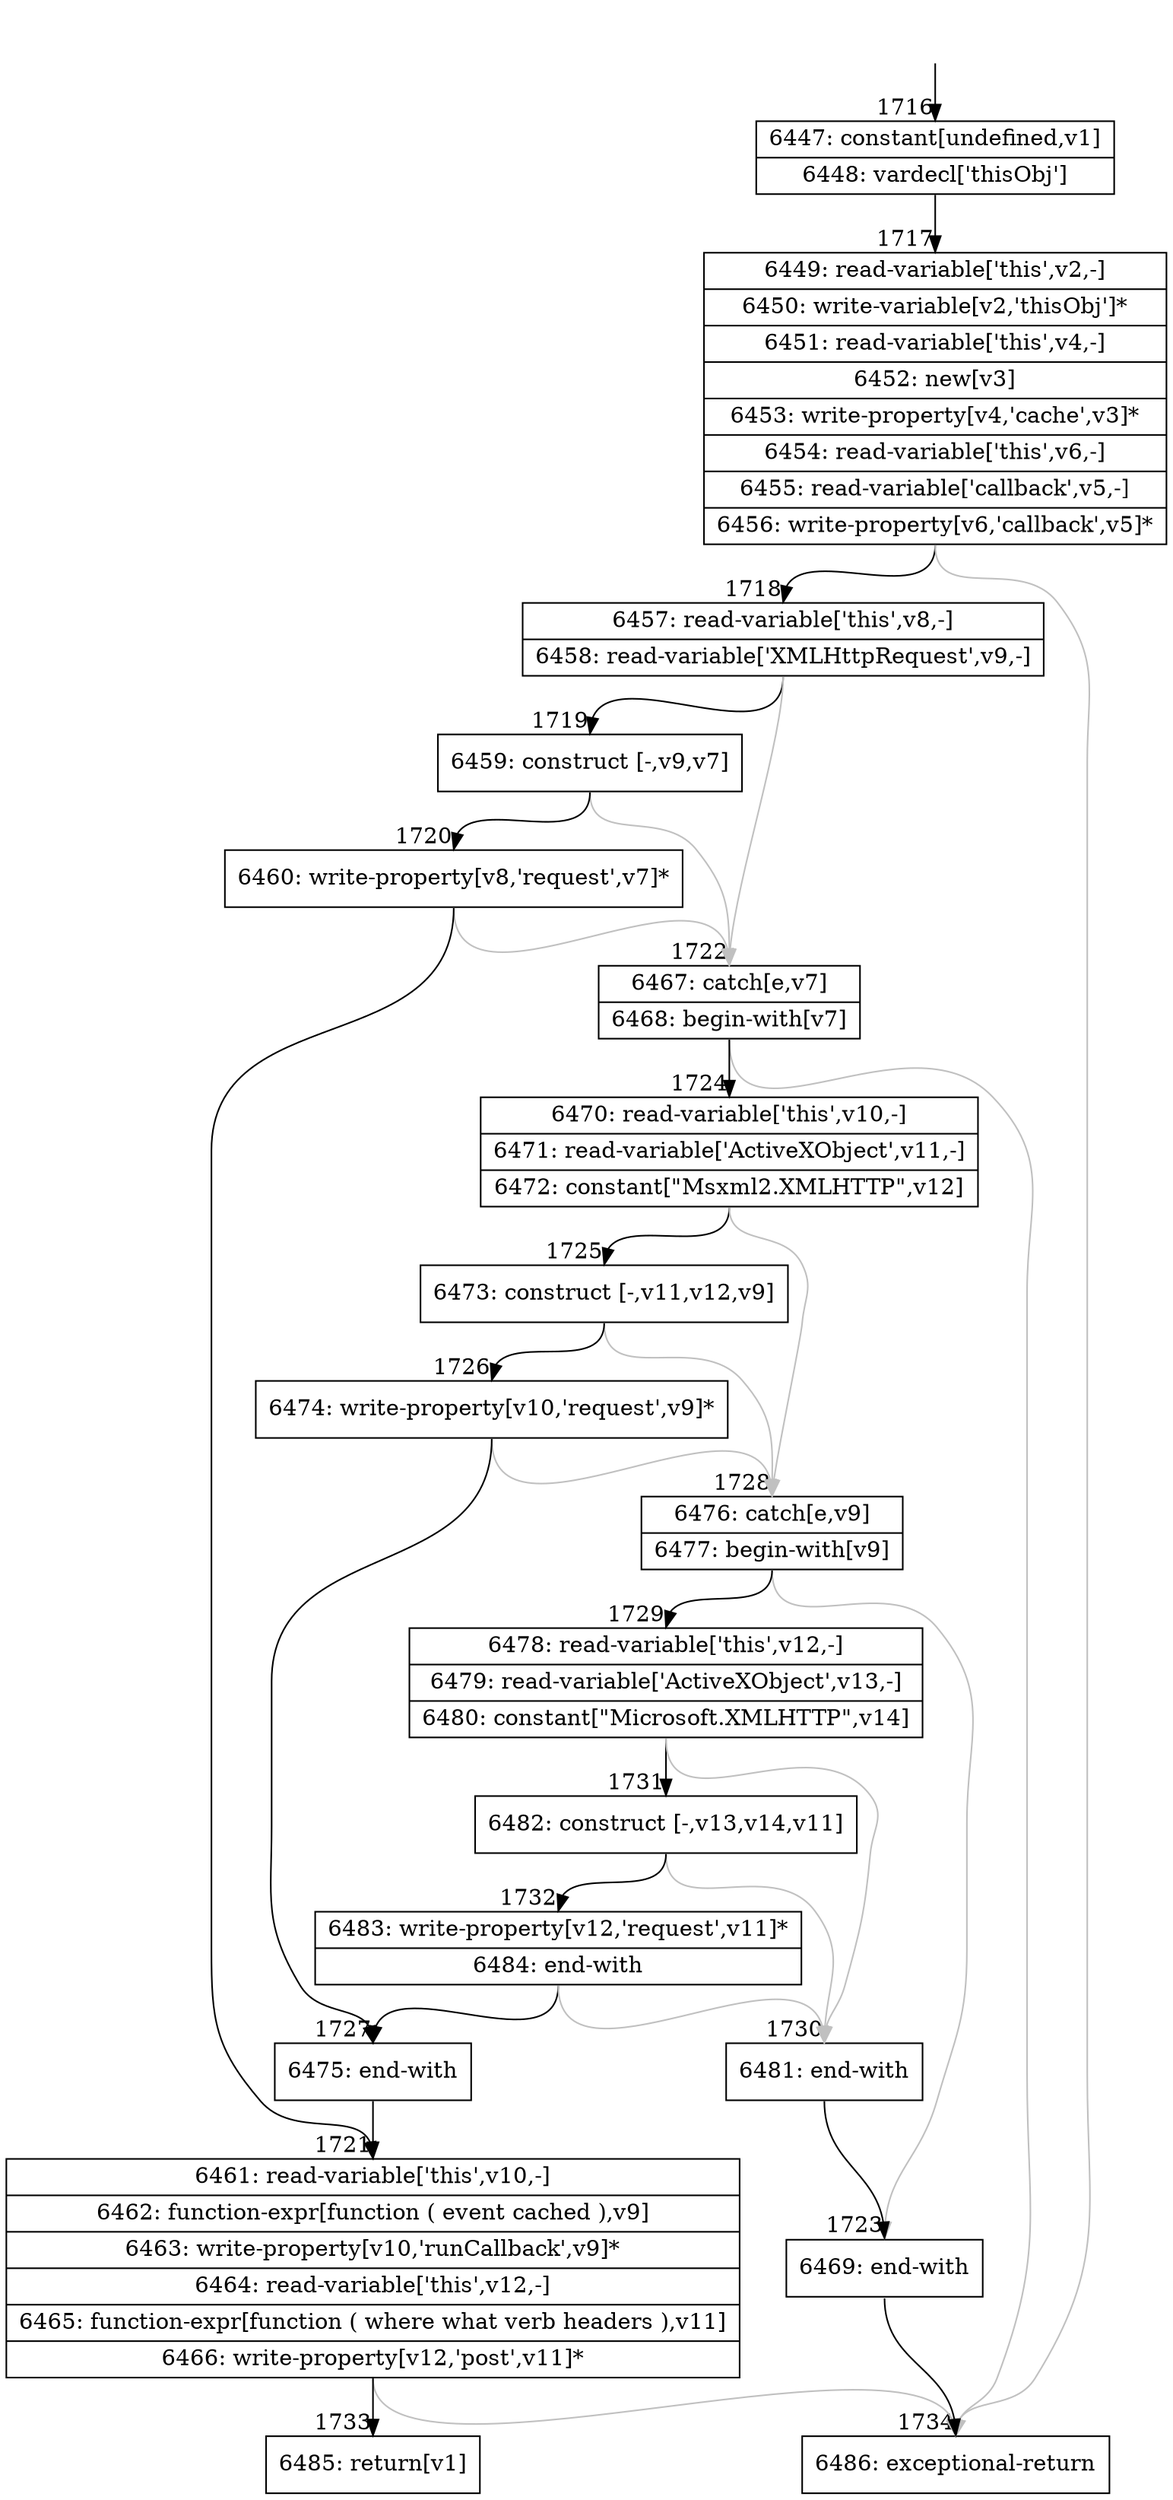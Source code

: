 digraph {
rankdir="TD"
BB_entry95[shape=none,label=""];
BB_entry95 -> BB1716 [tailport=s, headport=n, headlabel="    1716"]
BB1716 [shape=record label="{6447: constant[undefined,v1]|6448: vardecl['thisObj']}" ] 
BB1716 -> BB1717 [tailport=s, headport=n, headlabel="      1717"]
BB1717 [shape=record label="{6449: read-variable['this',v2,-]|6450: write-variable[v2,'thisObj']*|6451: read-variable['this',v4,-]|6452: new[v3]|6453: write-property[v4,'cache',v3]*|6454: read-variable['this',v6,-]|6455: read-variable['callback',v5,-]|6456: write-property[v6,'callback',v5]*}" ] 
BB1717 -> BB1718 [tailport=s, headport=n, headlabel="      1718"]
BB1717 -> BB1734 [tailport=s, headport=n, color=gray, headlabel="      1734"]
BB1718 [shape=record label="{6457: read-variable['this',v8,-]|6458: read-variable['XMLHttpRequest',v9,-]}" ] 
BB1718 -> BB1719 [tailport=s, headport=n, headlabel="      1719"]
BB1718 -> BB1722 [tailport=s, headport=n, color=gray, headlabel="      1722"]
BB1719 [shape=record label="{6459: construct [-,v9,v7]}" ] 
BB1719 -> BB1720 [tailport=s, headport=n, headlabel="      1720"]
BB1719 -> BB1722 [tailport=s, headport=n, color=gray]
BB1720 [shape=record label="{6460: write-property[v8,'request',v7]*}" ] 
BB1720 -> BB1721 [tailport=s, headport=n, headlabel="      1721"]
BB1720 -> BB1722 [tailport=s, headport=n, color=gray]
BB1721 [shape=record label="{6461: read-variable['this',v10,-]|6462: function-expr[function ( event cached ),v9]|6463: write-property[v10,'runCallback',v9]*|6464: read-variable['this',v12,-]|6465: function-expr[function ( where what verb headers ),v11]|6466: write-property[v12,'post',v11]*}" ] 
BB1721 -> BB1733 [tailport=s, headport=n, headlabel="      1733"]
BB1721 -> BB1734 [tailport=s, headport=n, color=gray]
BB1722 [shape=record label="{6467: catch[e,v7]|6468: begin-with[v7]}" ] 
BB1722 -> BB1724 [tailport=s, headport=n, headlabel="      1724"]
BB1722 -> BB1734 [tailport=s, headport=n, color=gray]
BB1723 [shape=record label="{6469: end-with}" ] 
BB1723 -> BB1734 [tailport=s, headport=n]
BB1724 [shape=record label="{6470: read-variable['this',v10,-]|6471: read-variable['ActiveXObject',v11,-]|6472: constant[\"Msxml2.XMLHTTP\",v12]}" ] 
BB1724 -> BB1725 [tailport=s, headport=n, headlabel="      1725"]
BB1724 -> BB1728 [tailport=s, headport=n, color=gray, headlabel="      1728"]
BB1725 [shape=record label="{6473: construct [-,v11,v12,v9]}" ] 
BB1725 -> BB1726 [tailport=s, headport=n, headlabel="      1726"]
BB1725 -> BB1728 [tailport=s, headport=n, color=gray]
BB1726 [shape=record label="{6474: write-property[v10,'request',v9]*}" ] 
BB1726 -> BB1727 [tailport=s, headport=n, headlabel="      1727"]
BB1726 -> BB1728 [tailport=s, headport=n, color=gray]
BB1727 [shape=record label="{6475: end-with}" ] 
BB1727 -> BB1721 [tailport=s, headport=n]
BB1728 [shape=record label="{6476: catch[e,v9]|6477: begin-with[v9]}" ] 
BB1728 -> BB1729 [tailport=s, headport=n, headlabel="      1729"]
BB1728 -> BB1723 [tailport=s, headport=n, color=gray, headlabel="      1723"]
BB1729 [shape=record label="{6478: read-variable['this',v12,-]|6479: read-variable['ActiveXObject',v13,-]|6480: constant[\"Microsoft.XMLHTTP\",v14]}" ] 
BB1729 -> BB1731 [tailport=s, headport=n, headlabel="      1731"]
BB1729 -> BB1730 [tailport=s, headport=n, color=gray, headlabel="      1730"]
BB1730 [shape=record label="{6481: end-with}" ] 
BB1730 -> BB1723 [tailport=s, headport=n]
BB1731 [shape=record label="{6482: construct [-,v13,v14,v11]}" ] 
BB1731 -> BB1732 [tailport=s, headport=n, headlabel="      1732"]
BB1731 -> BB1730 [tailport=s, headport=n, color=gray]
BB1732 [shape=record label="{6483: write-property[v12,'request',v11]*|6484: end-with}" ] 
BB1732 -> BB1727 [tailport=s, headport=n]
BB1732 -> BB1730 [tailport=s, headport=n, color=gray]
BB1733 [shape=record label="{6485: return[v1]}" ] 
BB1734 [shape=record label="{6486: exceptional-return}" ] 
//#$~ 1264
}
